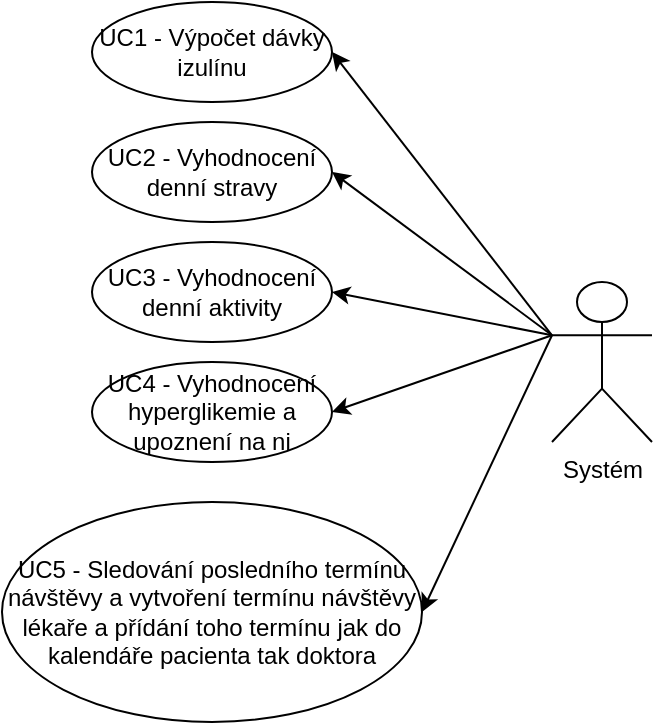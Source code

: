 <mxfile>
    <diagram id="H0aG96AHsNarhnXEJNw5" name="Page-1">
        <mxGraphModel dx="1492" dy="1142" grid="1" gridSize="10" guides="1" tooltips="1" connect="1" arrows="1" fold="1" page="1" pageScale="1" pageWidth="850" pageHeight="1100" math="0" shadow="0">
            <root>
                <mxCell id="0"/>
                <mxCell id="1" parent="0"/>
                <mxCell id="17" style="edgeStyle=none;html=1;exitX=0;exitY=0.333;exitDx=0;exitDy=0;exitPerimeter=0;entryX=1;entryY=0.5;entryDx=0;entryDy=0;" edge="1" parent="1" source="6" target="7">
                    <mxGeometry relative="1" as="geometry"/>
                </mxCell>
                <mxCell id="18" style="edgeStyle=none;html=1;exitX=0;exitY=0.333;exitDx=0;exitDy=0;exitPerimeter=0;entryX=1;entryY=0.5;entryDx=0;entryDy=0;" edge="1" parent="1" source="6" target="8">
                    <mxGeometry relative="1" as="geometry"/>
                </mxCell>
                <mxCell id="6" value="Systém" style="shape=umlActor;verticalLabelPosition=bottom;verticalAlign=top;html=1;outlineConnect=0;" vertex="1" parent="1">
                    <mxGeometry x="538" y="510" width="50" height="80" as="geometry"/>
                </mxCell>
                <mxCell id="7" value="UC1 - Výpočet dávky izulínu" style="ellipse;whiteSpace=wrap;html=1;" vertex="1" parent="1">
                    <mxGeometry x="308" y="370" width="120" height="50" as="geometry"/>
                </mxCell>
                <mxCell id="8" value="UC2 - Vyhodnocení denní stravy" style="ellipse;whiteSpace=wrap;html=1;" vertex="1" parent="1">
                    <mxGeometry x="308" y="430" width="120" height="50" as="geometry"/>
                </mxCell>
                <mxCell id="9" value="UC3 - Vyhodnocení denní aktivity" style="ellipse;whiteSpace=wrap;html=1;" vertex="1" parent="1">
                    <mxGeometry x="308" y="490" width="120" height="50" as="geometry"/>
                </mxCell>
                <mxCell id="10" value="UC4 - Vyhodnocení hyperglikemie a upoznení na ni" style="ellipse;whiteSpace=wrap;html=1;" vertex="1" parent="1">
                    <mxGeometry x="308" y="550" width="120" height="50" as="geometry"/>
                </mxCell>
                <mxCell id="11" value="UC5 - Sledování posledního termínu návštěvy a vytvoření termínu návštěvy lékaře a přídání toho termínu jak do kalendáře pacienta tak doktora" style="ellipse;whiteSpace=wrap;html=1;" vertex="1" parent="1">
                    <mxGeometry x="263" y="620" width="210" height="110" as="geometry"/>
                </mxCell>
                <mxCell id="19" style="edgeStyle=none;html=1;exitX=0;exitY=0.333;exitDx=0;exitDy=0;exitPerimeter=0;entryX=1;entryY=0.5;entryDx=0;entryDy=0;" edge="1" parent="1" source="6" target="9">
                    <mxGeometry relative="1" as="geometry">
                        <mxPoint x="538" y="576.667" as="sourcePoint"/>
                        <mxPoint x="438" y="405" as="targetPoint"/>
                    </mxGeometry>
                </mxCell>
                <mxCell id="20" style="edgeStyle=none;html=1;exitX=0;exitY=0.333;exitDx=0;exitDy=0;exitPerimeter=0;entryX=1;entryY=0.5;entryDx=0;entryDy=0;" edge="1" parent="1" source="6" target="10">
                    <mxGeometry relative="1" as="geometry">
                        <mxPoint x="548" y="586.667" as="sourcePoint"/>
                        <mxPoint x="448" y="415" as="targetPoint"/>
                    </mxGeometry>
                </mxCell>
                <mxCell id="21" style="edgeStyle=none;html=1;exitX=0;exitY=0.333;exitDx=0;exitDy=0;exitPerimeter=0;entryX=1;entryY=0.5;entryDx=0;entryDy=0;" edge="1" parent="1" source="6" target="11">
                    <mxGeometry relative="1" as="geometry">
                        <mxPoint x="558" y="596.667" as="sourcePoint"/>
                        <mxPoint x="458" y="425" as="targetPoint"/>
                    </mxGeometry>
                </mxCell>
            </root>
        </mxGraphModel>
    </diagram>
</mxfile>